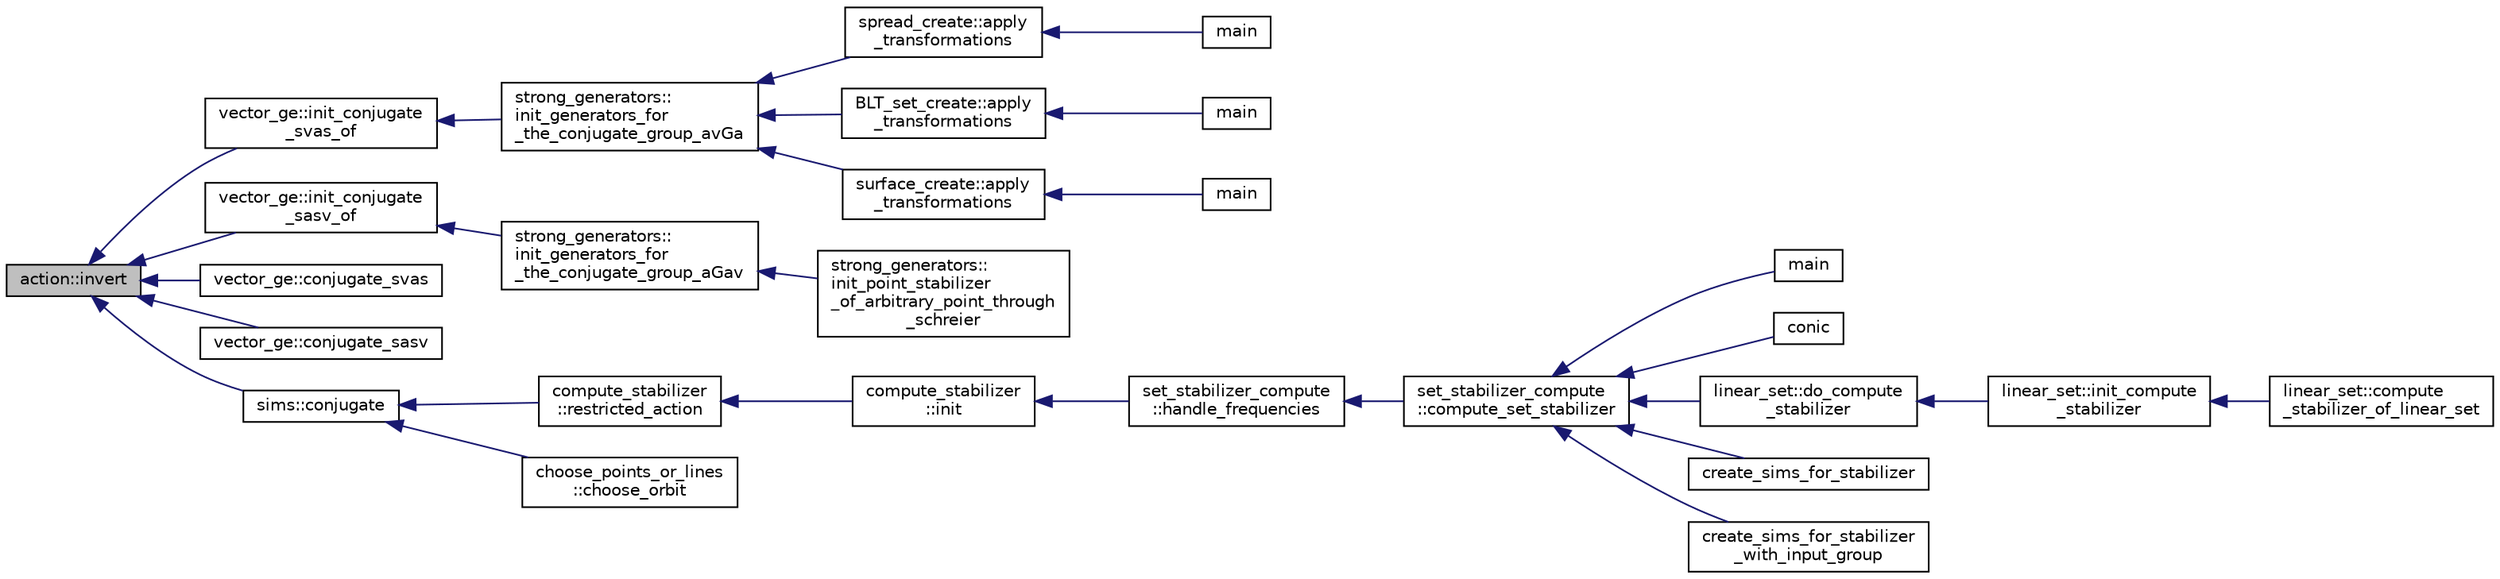 digraph "action::invert"
{
  edge [fontname="Helvetica",fontsize="10",labelfontname="Helvetica",labelfontsize="10"];
  node [fontname="Helvetica",fontsize="10",shape=record];
  rankdir="LR";
  Node29251 [label="action::invert",height=0.2,width=0.4,color="black", fillcolor="grey75", style="filled", fontcolor="black"];
  Node29251 -> Node29252 [dir="back",color="midnightblue",fontsize="10",style="solid",fontname="Helvetica"];
  Node29252 [label="vector_ge::init_conjugate\l_svas_of",height=0.2,width=0.4,color="black", fillcolor="white", style="filled",URL="$d4/d6e/classvector__ge.html#a6d93c74b1d2b7f1ae28f9029d8603c3b"];
  Node29252 -> Node29253 [dir="back",color="midnightblue",fontsize="10",style="solid",fontname="Helvetica"];
  Node29253 [label="strong_generators::\linit_generators_for\l_the_conjugate_group_avGa",height=0.2,width=0.4,color="black", fillcolor="white", style="filled",URL="$dc/d09/classstrong__generators.html#afc51616fda5a1814d0671585a28cd718"];
  Node29253 -> Node29254 [dir="back",color="midnightblue",fontsize="10",style="solid",fontname="Helvetica"];
  Node29254 [label="spread_create::apply\l_transformations",height=0.2,width=0.4,color="black", fillcolor="white", style="filled",URL="$de/d97/classspread__create.html#af324e4219cba2572fec394ef40e9ee88"];
  Node29254 -> Node29255 [dir="back",color="midnightblue",fontsize="10",style="solid",fontname="Helvetica"];
  Node29255 [label="main",height=0.2,width=0.4,color="black", fillcolor="white", style="filled",URL="$d1/d2f/apps_2spread_2spread__create_8_c.html#a217dbf8b442f20279ea00b898af96f52"];
  Node29253 -> Node29256 [dir="back",color="midnightblue",fontsize="10",style="solid",fontname="Helvetica"];
  Node29256 [label="BLT_set_create::apply\l_transformations",height=0.2,width=0.4,color="black", fillcolor="white", style="filled",URL="$d4/d40/class_b_l_t__set__create.html#ab39c77dca057b334e270fadee6c26c2c"];
  Node29256 -> Node29257 [dir="back",color="midnightblue",fontsize="10",style="solid",fontname="Helvetica"];
  Node29257 [label="main",height=0.2,width=0.4,color="black", fillcolor="white", style="filled",URL="$d7/d1c/create___b_l_t__set__main_8_c.html#a217dbf8b442f20279ea00b898af96f52"];
  Node29253 -> Node29258 [dir="back",color="midnightblue",fontsize="10",style="solid",fontname="Helvetica"];
  Node29258 [label="surface_create::apply\l_transformations",height=0.2,width=0.4,color="black", fillcolor="white", style="filled",URL="$de/da4/classsurface__create.html#a880646331f352cb7112dbd4c56e5ac57"];
  Node29258 -> Node29259 [dir="back",color="midnightblue",fontsize="10",style="solid",fontname="Helvetica"];
  Node29259 [label="main",height=0.2,width=0.4,color="black", fillcolor="white", style="filled",URL="$d2/dfa/create__surface__main_8_c.html#a217dbf8b442f20279ea00b898af96f52"];
  Node29251 -> Node29260 [dir="back",color="midnightblue",fontsize="10",style="solid",fontname="Helvetica"];
  Node29260 [label="vector_ge::init_conjugate\l_sasv_of",height=0.2,width=0.4,color="black", fillcolor="white", style="filled",URL="$d4/d6e/classvector__ge.html#a2fa34d332539c60df788fd5ad3926103"];
  Node29260 -> Node29261 [dir="back",color="midnightblue",fontsize="10",style="solid",fontname="Helvetica"];
  Node29261 [label="strong_generators::\linit_generators_for\l_the_conjugate_group_aGav",height=0.2,width=0.4,color="black", fillcolor="white", style="filled",URL="$dc/d09/classstrong__generators.html#af398bc7eb2c325ffd594d339dd1869b4"];
  Node29261 -> Node29262 [dir="back",color="midnightblue",fontsize="10",style="solid",fontname="Helvetica"];
  Node29262 [label="strong_generators::\linit_point_stabilizer\l_of_arbitrary_point_through\l_schreier",height=0.2,width=0.4,color="black", fillcolor="white", style="filled",URL="$dc/d09/classstrong__generators.html#a51fbf5e2eeb7ad0c700315ccb4001781"];
  Node29251 -> Node29263 [dir="back",color="midnightblue",fontsize="10",style="solid",fontname="Helvetica"];
  Node29263 [label="vector_ge::conjugate_svas",height=0.2,width=0.4,color="black", fillcolor="white", style="filled",URL="$d4/d6e/classvector__ge.html#a8b245f21a8fead39b00df7b18593ea44"];
  Node29251 -> Node29264 [dir="back",color="midnightblue",fontsize="10",style="solid",fontname="Helvetica"];
  Node29264 [label="vector_ge::conjugate_sasv",height=0.2,width=0.4,color="black", fillcolor="white", style="filled",URL="$d4/d6e/classvector__ge.html#ab244736f9f689bd80c490563fa63ae5d"];
  Node29251 -> Node29265 [dir="back",color="midnightblue",fontsize="10",style="solid",fontname="Helvetica"];
  Node29265 [label="sims::conjugate",height=0.2,width=0.4,color="black", fillcolor="white", style="filled",URL="$d9/df3/classsims.html#ae5fdcadcb51929b4f5c02347384d8b8d"];
  Node29265 -> Node29266 [dir="back",color="midnightblue",fontsize="10",style="solid",fontname="Helvetica"];
  Node29266 [label="compute_stabilizer\l::restricted_action",height=0.2,width=0.4,color="black", fillcolor="white", style="filled",URL="$d8/d30/classcompute__stabilizer.html#a895df470da0ac14f812c3c4b6f2280b9"];
  Node29266 -> Node29267 [dir="back",color="midnightblue",fontsize="10",style="solid",fontname="Helvetica"];
  Node29267 [label="compute_stabilizer\l::init",height=0.2,width=0.4,color="black", fillcolor="white", style="filled",URL="$d8/d30/classcompute__stabilizer.html#a36a1729430f317a65559220a8206a7d7"];
  Node29267 -> Node29268 [dir="back",color="midnightblue",fontsize="10",style="solid",fontname="Helvetica"];
  Node29268 [label="set_stabilizer_compute\l::handle_frequencies",height=0.2,width=0.4,color="black", fillcolor="white", style="filled",URL="$d8/dc6/classset__stabilizer__compute.html#a247c31bc3f19f22dadbfd7607cbaaa78"];
  Node29268 -> Node29269 [dir="back",color="midnightblue",fontsize="10",style="solid",fontname="Helvetica"];
  Node29269 [label="set_stabilizer_compute\l::compute_set_stabilizer",height=0.2,width=0.4,color="black", fillcolor="white", style="filled",URL="$d8/dc6/classset__stabilizer__compute.html#ad4f92074322e98c7cd0ed5d4f8486b76"];
  Node29269 -> Node29270 [dir="back",color="midnightblue",fontsize="10",style="solid",fontname="Helvetica"];
  Node29270 [label="main",height=0.2,width=0.4,color="black", fillcolor="white", style="filled",URL="$db/d67/test__hyperoval_8_c.html#a3c04138a5bfe5d72780bb7e82a18e627"];
  Node29269 -> Node29271 [dir="back",color="midnightblue",fontsize="10",style="solid",fontname="Helvetica"];
  Node29271 [label="conic",height=0.2,width=0.4,color="black", fillcolor="white", style="filled",URL="$d4/de8/conic_8_c.html#a96def9474b981a9d5831a9b48d85d652"];
  Node29269 -> Node29272 [dir="back",color="midnightblue",fontsize="10",style="solid",fontname="Helvetica"];
  Node29272 [label="linear_set::do_compute\l_stabilizer",height=0.2,width=0.4,color="black", fillcolor="white", style="filled",URL="$dd/d86/classlinear__set.html#ae8f58ded28fb5370f4459cca42b7463b"];
  Node29272 -> Node29273 [dir="back",color="midnightblue",fontsize="10",style="solid",fontname="Helvetica"];
  Node29273 [label="linear_set::init_compute\l_stabilizer",height=0.2,width=0.4,color="black", fillcolor="white", style="filled",URL="$dd/d86/classlinear__set.html#a0cc3eaec1896fdc977b62e94623b055b"];
  Node29273 -> Node29274 [dir="back",color="midnightblue",fontsize="10",style="solid",fontname="Helvetica"];
  Node29274 [label="linear_set::compute\l_stabilizer_of_linear_set",height=0.2,width=0.4,color="black", fillcolor="white", style="filled",URL="$dd/d86/classlinear__set.html#a098a133edfbaae0fd347a69c50bdbee2"];
  Node29269 -> Node29275 [dir="back",color="midnightblue",fontsize="10",style="solid",fontname="Helvetica"];
  Node29275 [label="create_sims_for_stabilizer",height=0.2,width=0.4,color="black", fillcolor="white", style="filled",URL="$d0/d76/tl__algebra__and__number__theory_8h.html#af2c67d225072549409be710ac3cd30f8"];
  Node29269 -> Node29276 [dir="back",color="midnightblue",fontsize="10",style="solid",fontname="Helvetica"];
  Node29276 [label="create_sims_for_stabilizer\l_with_input_group",height=0.2,width=0.4,color="black", fillcolor="white", style="filled",URL="$d0/d76/tl__algebra__and__number__theory_8h.html#af5482567a8d6ba5c2fe593bf6f7f9a0f"];
  Node29265 -> Node29277 [dir="back",color="midnightblue",fontsize="10",style="solid",fontname="Helvetica"];
  Node29277 [label="choose_points_or_lines\l::choose_orbit",height=0.2,width=0.4,color="black", fillcolor="white", style="filled",URL="$d6/d75/classchoose__points__or__lines.html#a17def7dc2b9407b483d887fb24fab74d"];
}
